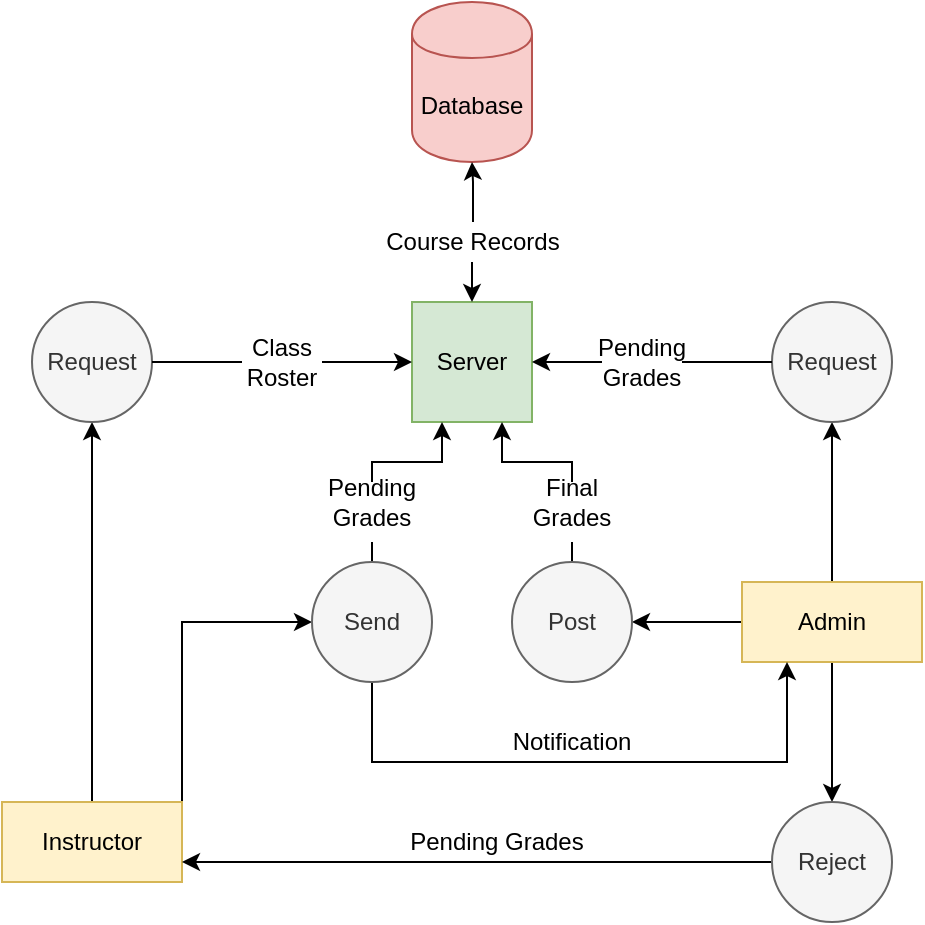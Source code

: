 <mxfile version="12.7.2"><diagram id="0aY95QAGusyemjF_ju6g" name="Page-1"><mxGraphModel dx="2062" dy="1073" grid="1" gridSize="10" guides="1" tooltips="1" connect="1" arrows="1" fold="1" page="1" pageScale="1" pageWidth="850" pageHeight="1100" math="0" shadow="0"><root><mxCell id="0"/><mxCell id="1" parent="0"/><mxCell id="THAyseGvElicTAm6Khnr-2" value="Database" style="shape=cylinder;whiteSpace=wrap;html=1;boundedLbl=1;backgroundOutline=1;fillColor=#f8cecc;strokeColor=#b85450;" vertex="1" parent="1"><mxGeometry x="395" y="100" width="60" height="80" as="geometry"/></mxCell><mxCell id="THAyseGvElicTAm6Khnr-5" value="Server" style="whiteSpace=wrap;html=1;aspect=fixed;fillColor=#d5e8d4;strokeColor=#82b366;" vertex="1" parent="1"><mxGeometry x="395" y="250" width="60" height="60" as="geometry"/></mxCell><mxCell id="THAyseGvElicTAm6Khnr-60" value="" style="edgeStyle=orthogonalEdgeStyle;rounded=0;orthogonalLoop=1;jettySize=auto;html=1;startArrow=none;startFill=0;endArrow=classic;endFill=1;" edge="1" parent="1" source="THAyseGvElicTAm6Khnr-6" target="THAyseGvElicTAm6Khnr-59"><mxGeometry relative="1" as="geometry"/></mxCell><mxCell id="THAyseGvElicTAm6Khnr-67" value="" style="edgeStyle=orthogonalEdgeStyle;rounded=0;orthogonalLoop=1;jettySize=auto;html=1;startArrow=classic;startFill=1;endArrow=none;endFill=0;" edge="1" parent="1" source="THAyseGvElicTAm6Khnr-25" target="THAyseGvElicTAm6Khnr-6"><mxGeometry relative="1" as="geometry"/></mxCell><mxCell id="THAyseGvElicTAm6Khnr-68" value="" style="edgeStyle=orthogonalEdgeStyle;rounded=0;orthogonalLoop=1;jettySize=auto;html=1;startArrow=classic;startFill=1;endArrow=none;endFill=0;" edge="1" parent="1" source="THAyseGvElicTAm6Khnr-15" target="THAyseGvElicTAm6Khnr-6"><mxGeometry relative="1" as="geometry"/></mxCell><mxCell id="THAyseGvElicTAm6Khnr-6" value="Admin" style="rounded=0;whiteSpace=wrap;html=1;fillColor=#fff2cc;strokeColor=#d6b656;" vertex="1" parent="1"><mxGeometry x="560" y="390" width="90" height="40" as="geometry"/></mxCell><mxCell id="THAyseGvElicTAm6Khnr-10" style="edgeStyle=orthogonalEdgeStyle;rounded=0;orthogonalLoop=1;jettySize=auto;html=1;exitX=1;exitY=0.5;exitDx=0;exitDy=0;entryX=0;entryY=0.5;entryDx=0;entryDy=0;startArrow=none;startFill=0;" edge="1" parent="1" source="THAyseGvElicTAm6Khnr-31" target="THAyseGvElicTAm6Khnr-5"><mxGeometry relative="1" as="geometry"><mxPoint x="340" y="325" as="targetPoint"/></mxGeometry></mxCell><mxCell id="THAyseGvElicTAm6Khnr-13" value="" style="edgeStyle=orthogonalEdgeStyle;rounded=0;orthogonalLoop=1;jettySize=auto;html=1;startArrow=none;startFill=0;endArrow=classic;endFill=1;" edge="1" parent="1" source="THAyseGvElicTAm6Khnr-7" target="THAyseGvElicTAm6Khnr-11"><mxGeometry relative="1" as="geometry"><Array as="points"><mxPoint x="280" y="410"/></Array></mxGeometry></mxCell><mxCell id="THAyseGvElicTAm6Khnr-52" value="" style="edgeStyle=orthogonalEdgeStyle;rounded=0;orthogonalLoop=1;jettySize=auto;html=1;startArrow=none;startFill=0;endArrow=classic;endFill=1;" edge="1" parent="1" source="THAyseGvElicTAm6Khnr-7" target="THAyseGvElicTAm6Khnr-30"><mxGeometry relative="1" as="geometry"/></mxCell><mxCell id="THAyseGvElicTAm6Khnr-7" value="Instructor" style="rounded=0;whiteSpace=wrap;html=1;fillColor=#fff2cc;strokeColor=#d6b656;" vertex="1" parent="1"><mxGeometry x="190" y="500" width="90" height="40" as="geometry"/></mxCell><mxCell id="THAyseGvElicTAm6Khnr-79" style="edgeStyle=orthogonalEdgeStyle;rounded=0;orthogonalLoop=1;jettySize=auto;html=1;exitX=0.5;exitY=0;exitDx=0;exitDy=0;startArrow=none;startFill=0;endArrow=none;endFill=0;" edge="1" parent="1" source="THAyseGvElicTAm6Khnr-11"><mxGeometry relative="1" as="geometry"><mxPoint x="375" y="370" as="targetPoint"/></mxGeometry></mxCell><mxCell id="THAyseGvElicTAm6Khnr-80" style="edgeStyle=orthogonalEdgeStyle;rounded=0;orthogonalLoop=1;jettySize=auto;html=1;exitX=0.5;exitY=1;exitDx=0;exitDy=0;entryX=0.25;entryY=1;entryDx=0;entryDy=0;startArrow=none;startFill=0;endArrow=classic;endFill=1;" edge="1" parent="1" source="THAyseGvElicTAm6Khnr-11" target="THAyseGvElicTAm6Khnr-6"><mxGeometry relative="1" as="geometry"><Array as="points"><mxPoint x="375" y="480"/><mxPoint x="583" y="480"/></Array></mxGeometry></mxCell><mxCell id="THAyseGvElicTAm6Khnr-11" value="Send" style="ellipse;whiteSpace=wrap;html=1;aspect=fixed;fillColor=#f5f5f5;strokeColor=#666666;fontColor=#333333;" vertex="1" parent="1"><mxGeometry x="345" y="380" width="60" height="60" as="geometry"/></mxCell><mxCell id="THAyseGvElicTAm6Khnr-70" value="" style="edgeStyle=orthogonalEdgeStyle;rounded=0;orthogonalLoop=1;jettySize=auto;html=1;startArrow=classic;startFill=1;endArrow=none;endFill=0;exitX=1;exitY=0.75;exitDx=0;exitDy=0;" edge="1" parent="1" source="THAyseGvElicTAm6Khnr-7" target="THAyseGvElicTAm6Khnr-15"><mxGeometry relative="1" as="geometry"><mxPoint x="495" y="530" as="sourcePoint"/></mxGeometry></mxCell><mxCell id="THAyseGvElicTAm6Khnr-15" value="Reject" style="ellipse;whiteSpace=wrap;html=1;aspect=fixed;fillColor=#f5f5f5;strokeColor=#666666;fontColor=#333333;" vertex="1" parent="1"><mxGeometry x="575" y="500" width="60" height="60" as="geometry"/></mxCell><mxCell id="THAyseGvElicTAm6Khnr-76" style="edgeStyle=orthogonalEdgeStyle;rounded=0;orthogonalLoop=1;jettySize=auto;html=1;entryX=0.25;entryY=1;entryDx=0;entryDy=0;startArrow=none;startFill=0;endArrow=classic;endFill=1;" edge="1" parent="1" target="THAyseGvElicTAm6Khnr-5"><mxGeometry relative="1" as="geometry"><mxPoint x="375" y="340" as="sourcePoint"/><Array as="points"><mxPoint x="375" y="330"/><mxPoint x="410" y="330"/></Array></mxGeometry></mxCell><mxCell id="THAyseGvElicTAm6Khnr-21" value="Pending&lt;br&gt;Grades" style="text;html=1;strokeColor=none;fillColor=none;align=center;verticalAlign=middle;whiteSpace=wrap;rounded=0;" vertex="1" parent="1"><mxGeometry x="355" y="340" width="40" height="20" as="geometry"/></mxCell><mxCell id="THAyseGvElicTAm6Khnr-78" style="edgeStyle=orthogonalEdgeStyle;rounded=0;orthogonalLoop=1;jettySize=auto;html=1;exitX=0.5;exitY=0;exitDx=0;exitDy=0;startArrow=none;startFill=0;endArrow=none;endFill=0;" edge="1" parent="1" source="THAyseGvElicTAm6Khnr-25"><mxGeometry relative="1" as="geometry"><mxPoint x="475" y="370" as="targetPoint"/></mxGeometry></mxCell><mxCell id="THAyseGvElicTAm6Khnr-25" value="Post" style="ellipse;whiteSpace=wrap;html=1;aspect=fixed;fillColor=#f5f5f5;strokeColor=#666666;fontColor=#333333;" vertex="1" parent="1"><mxGeometry x="445" y="380" width="60" height="60" as="geometry"/></mxCell><mxCell id="THAyseGvElicTAm6Khnr-30" value="Request" style="ellipse;whiteSpace=wrap;html=1;aspect=fixed;fillColor=#f5f5f5;strokeColor=#666666;fontColor=#333333;" vertex="1" parent="1"><mxGeometry x="205" y="250" width="60" height="60" as="geometry"/></mxCell><mxCell id="THAyseGvElicTAm6Khnr-85" style="edgeStyle=orthogonalEdgeStyle;rounded=0;orthogonalLoop=1;jettySize=auto;html=1;entryX=0.75;entryY=1;entryDx=0;entryDy=0;startArrow=none;startFill=0;endArrow=classic;endFill=1;" edge="1" parent="1" target="THAyseGvElicTAm6Khnr-5"><mxGeometry relative="1" as="geometry"><mxPoint x="475" y="340" as="sourcePoint"/><Array as="points"><mxPoint x="475" y="330"/><mxPoint x="440" y="330"/></Array></mxGeometry></mxCell><mxCell id="THAyseGvElicTAm6Khnr-34" value="Final Grades" style="text;html=1;strokeColor=none;fillColor=none;align=center;verticalAlign=middle;whiteSpace=wrap;rounded=0;" vertex="1" parent="1"><mxGeometry x="455" y="340" width="40" height="20" as="geometry"/></mxCell><mxCell id="THAyseGvElicTAm6Khnr-88" value="" style="edgeStyle=orthogonalEdgeStyle;rounded=0;orthogonalLoop=1;jettySize=auto;html=1;startArrow=none;startFill=0;endArrow=classic;endFill=1;" edge="1" parent="1" source="THAyseGvElicTAm6Khnr-48" target="THAyseGvElicTAm6Khnr-2"><mxGeometry relative="1" as="geometry"/></mxCell><mxCell id="THAyseGvElicTAm6Khnr-48" value="Course Records" style="text;html=1;strokeColor=none;fillColor=none;align=center;verticalAlign=middle;whiteSpace=wrap;rounded=0;opacity=0;" vertex="1" parent="1"><mxGeometry x="358" y="210" width="135" height="20" as="geometry"/></mxCell><mxCell id="THAyseGvElicTAm6Khnr-50" value="" style="edgeStyle=orthogonalEdgeStyle;rounded=0;orthogonalLoop=1;jettySize=auto;html=1;startArrow=classic;startFill=1;endArrow=none;endFill=0;" edge="1" parent="1" source="THAyseGvElicTAm6Khnr-5" target="THAyseGvElicTAm6Khnr-48"><mxGeometry relative="1" as="geometry"><mxPoint x="455" y="280" as="sourcePoint"/><mxPoint x="540" y="280" as="targetPoint"/></mxGeometry></mxCell><mxCell id="THAyseGvElicTAm6Khnr-57" value="" style="edgeStyle=orthogonalEdgeStyle;rounded=0;orthogonalLoop=1;jettySize=auto;html=1;startArrow=none;startFill=0;endArrow=none;endFill=0;" edge="1" parent="1" source="THAyseGvElicTAm6Khnr-30" target="THAyseGvElicTAm6Khnr-31"><mxGeometry relative="1" as="geometry"/></mxCell><mxCell id="THAyseGvElicTAm6Khnr-31" value="Class Roster" style="text;html=1;strokeColor=none;fillColor=none;align=center;verticalAlign=middle;whiteSpace=wrap;rounded=0;" vertex="1" parent="1"><mxGeometry x="310" y="270" width="40" height="20" as="geometry"/></mxCell><mxCell id="THAyseGvElicTAm6Khnr-59" value="Request" style="ellipse;whiteSpace=wrap;html=1;aspect=fixed;fillColor=#f5f5f5;strokeColor=#666666;fontColor=#333333;" vertex="1" parent="1"><mxGeometry x="575" y="250" width="60" height="60" as="geometry"/></mxCell><mxCell id="THAyseGvElicTAm6Khnr-65" value="" style="edgeStyle=orthogonalEdgeStyle;rounded=0;orthogonalLoop=1;jettySize=auto;html=1;startArrow=none;startFill=0;endArrow=none;endFill=0;" edge="1" parent="1" source="THAyseGvElicTAm6Khnr-63" target="THAyseGvElicTAm6Khnr-59"><mxGeometry relative="1" as="geometry"/></mxCell><mxCell id="THAyseGvElicTAm6Khnr-66" value="" style="edgeStyle=orthogonalEdgeStyle;rounded=0;orthogonalLoop=1;jettySize=auto;html=1;startArrow=classic;startFill=1;endArrow=none;endFill=0;" edge="1" parent="1" source="THAyseGvElicTAm6Khnr-5" target="THAyseGvElicTAm6Khnr-63"><mxGeometry relative="1" as="geometry"/></mxCell><mxCell id="THAyseGvElicTAm6Khnr-63" value="Pending Grades" style="text;html=1;strokeColor=none;fillColor=none;align=center;verticalAlign=middle;whiteSpace=wrap;rounded=0;" vertex="1" parent="1"><mxGeometry x="490" y="270" width="40" height="20" as="geometry"/></mxCell><mxCell id="THAyseGvElicTAm6Khnr-81" value="Pending Grades" style="text;html=1;strokeColor=none;fillColor=none;align=center;verticalAlign=middle;whiteSpace=wrap;rounded=0;" vertex="1" parent="1"><mxGeometry x="355" y="510" width="165" height="20" as="geometry"/></mxCell><mxCell id="THAyseGvElicTAm6Khnr-82" value="Notification" style="text;html=1;strokeColor=none;fillColor=none;align=center;verticalAlign=middle;whiteSpace=wrap;rounded=0;" vertex="1" parent="1"><mxGeometry x="380" y="460" width="190" height="20" as="geometry"/></mxCell></root></mxGraphModel></diagram></mxfile>
